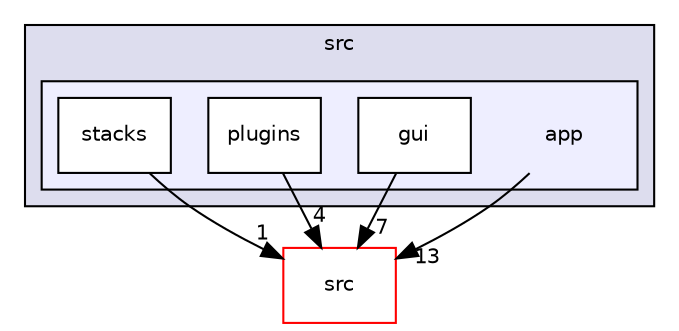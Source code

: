 digraph "ssl-vision/build/src/app" {
  compound=true
  node [ fontsize="10", fontname="Helvetica"];
  edge [ labelfontsize="10", labelfontname="Helvetica"];
  subgraph clusterdir_a49cecc66fdceb7d4453556c25e0fcad {
    graph [ bgcolor="#ddddee", pencolor="black", label="src" fontname="Helvetica", fontsize="10", URL="dir_a49cecc66fdceb7d4453556c25e0fcad.html"]
  subgraph clusterdir_dd2c3c939ca37e04676ef0e263972262 {
    graph [ bgcolor="#eeeeff", pencolor="black", label="" URL="dir_dd2c3c939ca37e04676ef0e263972262.html"];
    dir_dd2c3c939ca37e04676ef0e263972262 [shape=plaintext label="app"];
    dir_b8de37b3ae97a313983081e72071ca59 [shape=box label="gui" color="black" fillcolor="white" style="filled" URL="dir_b8de37b3ae97a313983081e72071ca59.html"];
    dir_513c0ab3abac0e4b79a3d9c7385edf69 [shape=box label="plugins" color="black" fillcolor="white" style="filled" URL="dir_513c0ab3abac0e4b79a3d9c7385edf69.html"];
    dir_c0bf9d0f5bd6dea9947969fa3d22e777 [shape=box label="stacks" color="black" fillcolor="white" style="filled" URL="dir_c0bf9d0f5bd6dea9947969fa3d22e777.html"];
  }
  }
  dir_bcadbfb4438c878576aec4f093d74922 [shape=box label="src" fillcolor="white" style="filled" color="red" URL="dir_bcadbfb4438c878576aec4f093d74922.html"];
  dir_b8de37b3ae97a313983081e72071ca59->dir_bcadbfb4438c878576aec4f093d74922 [headlabel="7", labeldistance=1.5 headhref="dir_000056_000018.html"];
  dir_513c0ab3abac0e4b79a3d9c7385edf69->dir_bcadbfb4438c878576aec4f093d74922 [headlabel="4", labeldistance=1.5 headhref="dir_000057_000018.html"];
  dir_c0bf9d0f5bd6dea9947969fa3d22e777->dir_bcadbfb4438c878576aec4f093d74922 [headlabel="1", labeldistance=1.5 headhref="dir_000058_000018.html"];
  dir_dd2c3c939ca37e04676ef0e263972262->dir_bcadbfb4438c878576aec4f093d74922 [headlabel="13", labeldistance=1.5 headhref="dir_000055_000018.html"];
}
